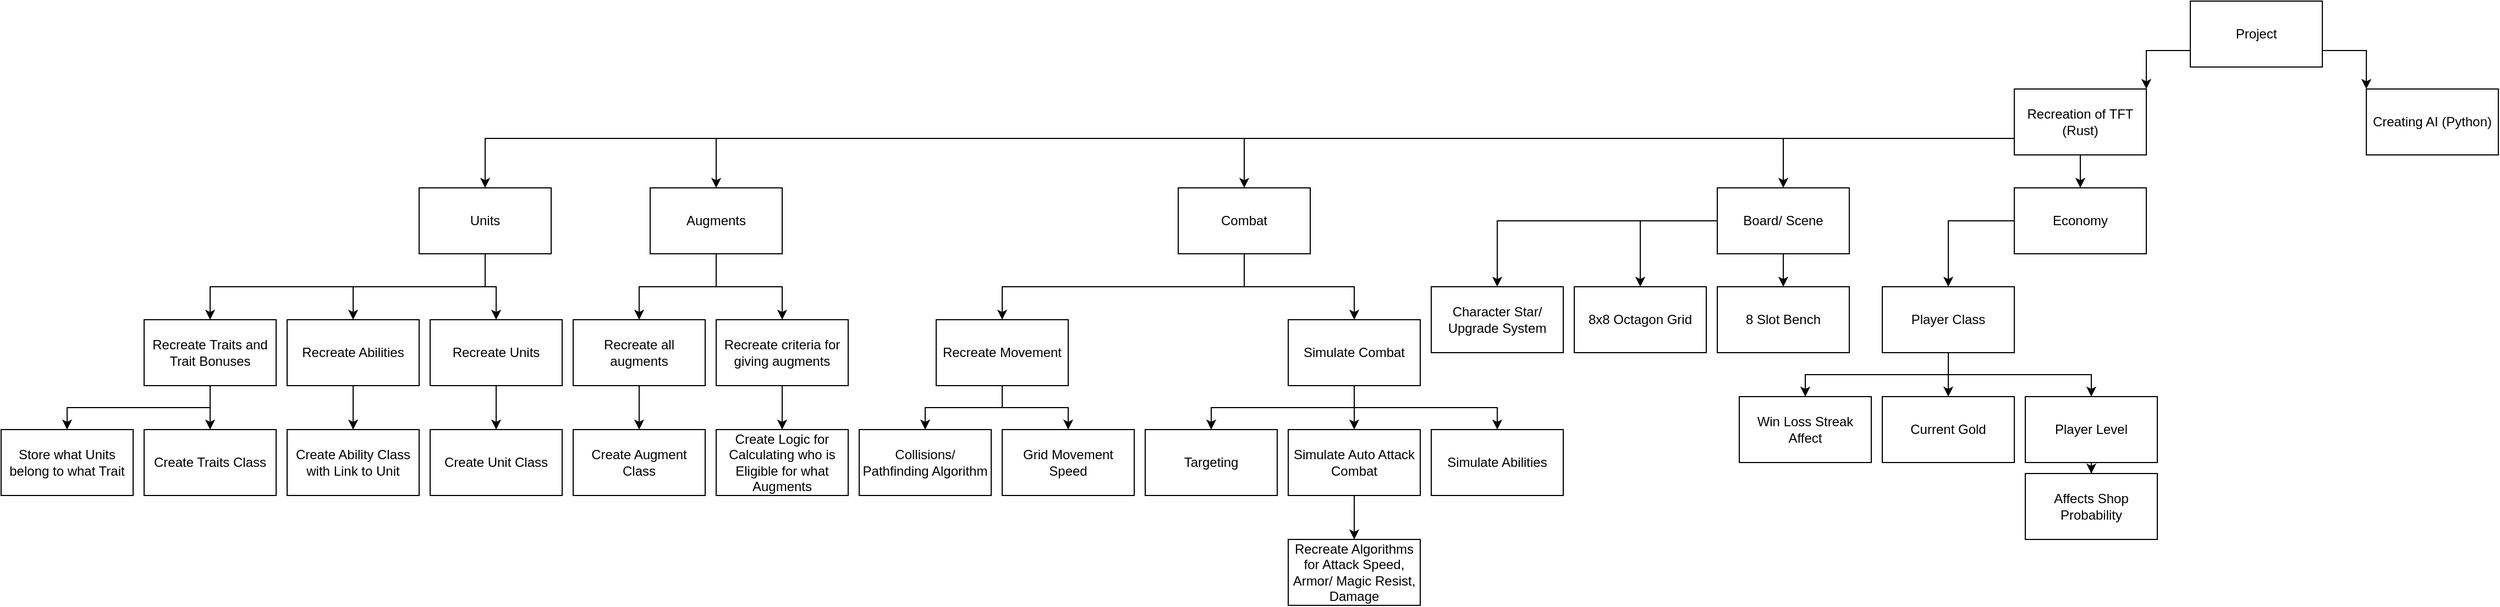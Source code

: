 <mxfile version="17.1.0" type="device"><diagram id="jOm6YOqPkpEPb2IKfZ4k" name="Page-1"><mxGraphModel dx="2875" dy="688" grid="1" gridSize="10" guides="1" tooltips="1" connect="1" arrows="1" fold="1" page="1" pageScale="1" pageWidth="827" pageHeight="1169" math="0" shadow="0"><root><mxCell id="0"/><mxCell id="1" parent="0"/><mxCell id="gsrFwa5ul0Nx-JXfKAHi-8" style="edgeStyle=orthogonalEdgeStyle;rounded=0;orthogonalLoop=1;jettySize=auto;html=1;exitX=1;exitY=0.75;exitDx=0;exitDy=0;entryX=0;entryY=0;entryDx=0;entryDy=0;" parent="1" source="o9gIRReutv49vEWjcmbx-1" target="o9gIRReutv49vEWjcmbx-3" edge="1"><mxGeometry relative="1" as="geometry"/></mxCell><mxCell id="gsrFwa5ul0Nx-JXfKAHi-9" style="edgeStyle=orthogonalEdgeStyle;rounded=0;orthogonalLoop=1;jettySize=auto;html=1;exitX=0;exitY=0.75;exitDx=0;exitDy=0;entryX=1;entryY=0;entryDx=0;entryDy=0;" parent="1" source="o9gIRReutv49vEWjcmbx-1" target="o9gIRReutv49vEWjcmbx-2" edge="1"><mxGeometry relative="1" as="geometry"/></mxCell><mxCell id="o9gIRReutv49vEWjcmbx-1" value="Project" style="rounded=0;whiteSpace=wrap;html=1;" parent="1" vertex="1"><mxGeometry x="340" width="120" height="60" as="geometry"/></mxCell><mxCell id="gsrFwa5ul0Nx-JXfKAHi-10" style="edgeStyle=orthogonalEdgeStyle;rounded=0;orthogonalLoop=1;jettySize=auto;html=1;exitX=0;exitY=0.75;exitDx=0;exitDy=0;" parent="1" source="o9gIRReutv49vEWjcmbx-2" target="gsrFwa5ul0Nx-JXfKAHi-4" edge="1"><mxGeometry relative="1" as="geometry"/></mxCell><mxCell id="gsrFwa5ul0Nx-JXfKAHi-12" style="edgeStyle=orthogonalEdgeStyle;rounded=0;orthogonalLoop=1;jettySize=auto;html=1;exitX=0;exitY=0.75;exitDx=0;exitDy=0;" parent="1" source="o9gIRReutv49vEWjcmbx-2" target="gsrFwa5ul0Nx-JXfKAHi-1" edge="1"><mxGeometry relative="1" as="geometry"/></mxCell><mxCell id="gsrFwa5ul0Nx-JXfKAHi-13" style="edgeStyle=orthogonalEdgeStyle;rounded=0;orthogonalLoop=1;jettySize=auto;html=1;exitX=0;exitY=0.75;exitDx=0;exitDy=0;" parent="1" source="o9gIRReutv49vEWjcmbx-2" target="gsrFwa5ul0Nx-JXfKAHi-3" edge="1"><mxGeometry relative="1" as="geometry"/></mxCell><mxCell id="gsrFwa5ul0Nx-JXfKAHi-14" style="edgeStyle=orthogonalEdgeStyle;rounded=0;orthogonalLoop=1;jettySize=auto;html=1;exitX=0.5;exitY=1;exitDx=0;exitDy=0;entryX=0.5;entryY=0;entryDx=0;entryDy=0;" parent="1" source="o9gIRReutv49vEWjcmbx-2" target="gsrFwa5ul0Nx-JXfKAHi-2" edge="1"><mxGeometry relative="1" as="geometry"/></mxCell><mxCell id="gsrFwa5ul0Nx-JXfKAHi-24" style="edgeStyle=orthogonalEdgeStyle;rounded=0;orthogonalLoop=1;jettySize=auto;html=1;exitX=0;exitY=0.75;exitDx=0;exitDy=0;entryX=0.5;entryY=0;entryDx=0;entryDy=0;" parent="1" source="o9gIRReutv49vEWjcmbx-2" target="gsrFwa5ul0Nx-JXfKAHi-22" edge="1"><mxGeometry relative="1" as="geometry"/></mxCell><mxCell id="o9gIRReutv49vEWjcmbx-2" value="Recreation of TFT (Rust)" style="rounded=0;whiteSpace=wrap;html=1;" parent="1" vertex="1"><mxGeometry x="180" y="80" width="120" height="60" as="geometry"/></mxCell><mxCell id="o9gIRReutv49vEWjcmbx-3" value="Creating AI (Python)" style="rounded=0;whiteSpace=wrap;html=1;" parent="1" vertex="1"><mxGeometry x="500" y="80" width="120" height="60" as="geometry"/></mxCell><mxCell id="K1tFP9-ncB2LjYBUwf4D-19" style="edgeStyle=orthogonalEdgeStyle;rounded=0;orthogonalLoop=1;jettySize=auto;html=1;exitX=0.5;exitY=1;exitDx=0;exitDy=0;" parent="1" source="gsrFwa5ul0Nx-JXfKAHi-1" target="K1tFP9-ncB2LjYBUwf4D-18" edge="1"><mxGeometry relative="1" as="geometry"/></mxCell><mxCell id="K1tFP9-ncB2LjYBUwf4D-21" style="edgeStyle=orthogonalEdgeStyle;rounded=0;orthogonalLoop=1;jettySize=auto;html=1;exitX=0.5;exitY=1;exitDx=0;exitDy=0;" parent="1" source="gsrFwa5ul0Nx-JXfKAHi-1" target="K1tFP9-ncB2LjYBUwf4D-20" edge="1"><mxGeometry relative="1" as="geometry"/></mxCell><mxCell id="gsrFwa5ul0Nx-JXfKAHi-1" value="Combat" style="rounded=0;whiteSpace=wrap;html=1;" parent="1" vertex="1"><mxGeometry x="-580" y="170" width="120" height="60" as="geometry"/></mxCell><mxCell id="Z3DDt8cP2rQ5f9zDz-6H-19" style="edgeStyle=orthogonalEdgeStyle;rounded=0;orthogonalLoop=1;jettySize=auto;html=1;exitX=0;exitY=0.5;exitDx=0;exitDy=0;" edge="1" parent="1" source="gsrFwa5ul0Nx-JXfKAHi-2" target="Z3DDt8cP2rQ5f9zDz-6H-9"><mxGeometry relative="1" as="geometry"/></mxCell><mxCell id="gsrFwa5ul0Nx-JXfKAHi-2" value="Economy" style="rounded=0;whiteSpace=wrap;html=1;" parent="1" vertex="1"><mxGeometry x="180" y="170" width="120" height="60" as="geometry"/></mxCell><mxCell id="Z3DDt8cP2rQ5f9zDz-6H-5" style="edgeStyle=orthogonalEdgeStyle;rounded=0;orthogonalLoop=1;jettySize=auto;html=1;exitX=0.5;exitY=1;exitDx=0;exitDy=0;" edge="1" parent="1" source="gsrFwa5ul0Nx-JXfKAHi-3" target="Z3DDt8cP2rQ5f9zDz-6H-2"><mxGeometry relative="1" as="geometry"/></mxCell><mxCell id="Z3DDt8cP2rQ5f9zDz-6H-7" style="edgeStyle=orthogonalEdgeStyle;rounded=0;orthogonalLoop=1;jettySize=auto;html=1;exitX=0;exitY=0.5;exitDx=0;exitDy=0;entryX=0.5;entryY=0;entryDx=0;entryDy=0;" edge="1" parent="1" source="gsrFwa5ul0Nx-JXfKAHi-3" target="Z3DDt8cP2rQ5f9zDz-6H-1"><mxGeometry relative="1" as="geometry"/></mxCell><mxCell id="Z3DDt8cP2rQ5f9zDz-6H-8" style="edgeStyle=orthogonalEdgeStyle;rounded=0;orthogonalLoop=1;jettySize=auto;html=1;exitX=0;exitY=0.5;exitDx=0;exitDy=0;entryX=0.5;entryY=0;entryDx=0;entryDy=0;" edge="1" parent="1" source="gsrFwa5ul0Nx-JXfKAHi-3" target="Z3DDt8cP2rQ5f9zDz-6H-3"><mxGeometry relative="1" as="geometry"/></mxCell><mxCell id="gsrFwa5ul0Nx-JXfKAHi-3" value="Board/ Scene" style="rounded=0;whiteSpace=wrap;html=1;" parent="1" vertex="1"><mxGeometry x="-90" y="170" width="120" height="60" as="geometry"/></mxCell><mxCell id="gsrFwa5ul0Nx-JXfKAHi-15" style="edgeStyle=orthogonalEdgeStyle;rounded=0;orthogonalLoop=1;jettySize=auto;html=1;exitX=0.5;exitY=1;exitDx=0;exitDy=0;entryX=0.5;entryY=0;entryDx=0;entryDy=0;" parent="1" source="gsrFwa5ul0Nx-JXfKAHi-4" target="gsrFwa5ul0Nx-JXfKAHi-16" edge="1"><mxGeometry relative="1" as="geometry"><mxPoint x="-270" y="280" as="targetPoint"/></mxGeometry></mxCell><mxCell id="gsrFwa5ul0Nx-JXfKAHi-17" style="edgeStyle=orthogonalEdgeStyle;rounded=0;orthogonalLoop=1;jettySize=auto;html=1;entryX=0.5;entryY=0;entryDx=0;entryDy=0;" parent="1" source="gsrFwa5ul0Nx-JXfKAHi-4" target="gsrFwa5ul0Nx-JXfKAHi-18" edge="1"><mxGeometry relative="1" as="geometry"><mxPoint x="-150" y="280" as="targetPoint"/></mxGeometry></mxCell><mxCell id="gsrFwa5ul0Nx-JXfKAHi-4" value="Augments" style="rounded=0;whiteSpace=wrap;html=1;" parent="1" vertex="1"><mxGeometry x="-1060" y="170" width="120" height="60" as="geometry"/></mxCell><mxCell id="K1tFP9-ncB2LjYBUwf4D-14" style="edgeStyle=orthogonalEdgeStyle;rounded=0;orthogonalLoop=1;jettySize=auto;html=1;exitX=0.5;exitY=1;exitDx=0;exitDy=0;" parent="1" source="gsrFwa5ul0Nx-JXfKAHi-16" target="K1tFP9-ncB2LjYBUwf4D-15" edge="1"><mxGeometry relative="1" as="geometry"><mxPoint x="-220" y="370" as="targetPoint"/></mxGeometry></mxCell><mxCell id="gsrFwa5ul0Nx-JXfKAHi-16" value="Recreate all augments" style="rounded=0;whiteSpace=wrap;html=1;" parent="1" vertex="1"><mxGeometry x="-1130" y="290" width="120" height="60" as="geometry"/></mxCell><mxCell id="K1tFP9-ncB2LjYBUwf4D-16" style="edgeStyle=orthogonalEdgeStyle;rounded=0;orthogonalLoop=1;jettySize=auto;html=1;exitX=0.5;exitY=1;exitDx=0;exitDy=0;" parent="1" source="gsrFwa5ul0Nx-JXfKAHi-18" target="K1tFP9-ncB2LjYBUwf4D-17" edge="1"><mxGeometry relative="1" as="geometry"><mxPoint x="-90" y="390" as="targetPoint"/></mxGeometry></mxCell><mxCell id="gsrFwa5ul0Nx-JXfKAHi-18" value="Recreate criteria for giving augments" style="rounded=0;whiteSpace=wrap;html=1;" parent="1" vertex="1"><mxGeometry x="-1000" y="290" width="120" height="60" as="geometry"/></mxCell><mxCell id="gsrFwa5ul0Nx-JXfKAHi-28" style="edgeStyle=orthogonalEdgeStyle;rounded=0;orthogonalLoop=1;jettySize=auto;html=1;exitX=0.5;exitY=1;exitDx=0;exitDy=0;" parent="1" source="gsrFwa5ul0Nx-JXfKAHi-22" target="gsrFwa5ul0Nx-JXfKAHi-27" edge="1"><mxGeometry relative="1" as="geometry"/></mxCell><mxCell id="K1tFP9-ncB2LjYBUwf4D-1" style="edgeStyle=orthogonalEdgeStyle;rounded=0;orthogonalLoop=1;jettySize=auto;html=1;exitX=0.5;exitY=1;exitDx=0;exitDy=0;" parent="1" source="gsrFwa5ul0Nx-JXfKAHi-22" target="gsrFwa5ul0Nx-JXfKAHi-26" edge="1"><mxGeometry relative="1" as="geometry"/></mxCell><mxCell id="K1tFP9-ncB2LjYBUwf4D-2" style="edgeStyle=orthogonalEdgeStyle;rounded=0;orthogonalLoop=1;jettySize=auto;html=1;exitX=0.5;exitY=1;exitDx=0;exitDy=0;entryX=0.5;entryY=0;entryDx=0;entryDy=0;" parent="1" source="gsrFwa5ul0Nx-JXfKAHi-22" target="gsrFwa5ul0Nx-JXfKAHi-25" edge="1"><mxGeometry relative="1" as="geometry"/></mxCell><mxCell id="gsrFwa5ul0Nx-JXfKAHi-22" value="Units" style="rounded=0;whiteSpace=wrap;html=1;" parent="1" vertex="1"><mxGeometry x="-1270" y="170" width="120" height="60" as="geometry"/></mxCell><mxCell id="K1tFP9-ncB2LjYBUwf4D-3" style="edgeStyle=orthogonalEdgeStyle;rounded=0;orthogonalLoop=1;jettySize=auto;html=1;exitX=0.5;exitY=1;exitDx=0;exitDy=0;" parent="1" source="gsrFwa5ul0Nx-JXfKAHi-25" target="K1tFP9-ncB2LjYBUwf4D-4" edge="1"><mxGeometry relative="1" as="geometry"><mxPoint x="-350" y="400" as="targetPoint"/></mxGeometry></mxCell><mxCell id="gsrFwa5ul0Nx-JXfKAHi-25" value="Recreate Units" style="rounded=0;whiteSpace=wrap;html=1;" parent="1" vertex="1"><mxGeometry x="-1260" y="290" width="120" height="60" as="geometry"/></mxCell><mxCell id="K1tFP9-ncB2LjYBUwf4D-5" style="edgeStyle=orthogonalEdgeStyle;rounded=0;orthogonalLoop=1;jettySize=auto;html=1;exitX=0.5;exitY=1;exitDx=0;exitDy=0;" parent="1" source="gsrFwa5ul0Nx-JXfKAHi-26" target="K1tFP9-ncB2LjYBUwf4D-6" edge="1"><mxGeometry relative="1" as="geometry"><mxPoint x="-480" y="370" as="targetPoint"/></mxGeometry></mxCell><mxCell id="gsrFwa5ul0Nx-JXfKAHi-26" value="Recreate Abilities" style="rounded=0;whiteSpace=wrap;html=1;" parent="1" vertex="1"><mxGeometry x="-1390" y="290" width="120" height="60" as="geometry"/></mxCell><mxCell id="K1tFP9-ncB2LjYBUwf4D-10" style="edgeStyle=orthogonalEdgeStyle;rounded=0;orthogonalLoop=1;jettySize=auto;html=1;exitX=0.5;exitY=1;exitDx=0;exitDy=0;" parent="1" source="gsrFwa5ul0Nx-JXfKAHi-27" target="K1tFP9-ncB2LjYBUwf4D-9" edge="1"><mxGeometry relative="1" as="geometry"/></mxCell><mxCell id="K1tFP9-ncB2LjYBUwf4D-36" style="edgeStyle=orthogonalEdgeStyle;rounded=0;orthogonalLoop=1;jettySize=auto;html=1;exitX=0.5;exitY=1;exitDx=0;exitDy=0;" parent="1" source="gsrFwa5ul0Nx-JXfKAHi-27" target="K1tFP9-ncB2LjYBUwf4D-12" edge="1"><mxGeometry relative="1" as="geometry"/></mxCell><mxCell id="gsrFwa5ul0Nx-JXfKAHi-27" value="Recreate Traits and Trait Bonuses" style="rounded=0;whiteSpace=wrap;html=1;" parent="1" vertex="1"><mxGeometry x="-1520" y="290" width="120" height="60" as="geometry"/></mxCell><mxCell id="K1tFP9-ncB2LjYBUwf4D-4" value="Create Unit Class" style="rounded=0;whiteSpace=wrap;html=1;" parent="1" vertex="1"><mxGeometry x="-1260" y="390" width="120" height="60" as="geometry"/></mxCell><mxCell id="K1tFP9-ncB2LjYBUwf4D-6" value="Create Ability Class with Link to Unit" style="rounded=0;whiteSpace=wrap;html=1;" parent="1" vertex="1"><mxGeometry x="-1390" y="390" width="120" height="60" as="geometry"/></mxCell><mxCell id="K1tFP9-ncB2LjYBUwf4D-9" value="Create Traits Class" style="rounded=0;whiteSpace=wrap;html=1;" parent="1" vertex="1"><mxGeometry x="-1520" y="390" width="120" height="60" as="geometry"/></mxCell><mxCell id="K1tFP9-ncB2LjYBUwf4D-12" value="Store what Units belong to what Trait" style="rounded=0;whiteSpace=wrap;html=1;" parent="1" vertex="1"><mxGeometry x="-1650" y="390" width="120" height="60" as="geometry"/></mxCell><mxCell id="K1tFP9-ncB2LjYBUwf4D-15" value="Create Augment Class" style="rounded=0;whiteSpace=wrap;html=1;" parent="1" vertex="1"><mxGeometry x="-1130" y="390" width="120" height="60" as="geometry"/></mxCell><mxCell id="K1tFP9-ncB2LjYBUwf4D-17" value="Create Logic for Calculating who is Eligible for what Augments" style="rounded=0;whiteSpace=wrap;html=1;" parent="1" vertex="1"><mxGeometry x="-1000" y="390" width="120" height="60" as="geometry"/></mxCell><mxCell id="K1tFP9-ncB2LjYBUwf4D-24" style="edgeStyle=orthogonalEdgeStyle;rounded=0;orthogonalLoop=1;jettySize=auto;html=1;" parent="1" source="K1tFP9-ncB2LjYBUwf4D-18" target="K1tFP9-ncB2LjYBUwf4D-25" edge="1"><mxGeometry relative="1" as="geometry"><mxPoint x="-300" y="410" as="targetPoint"/></mxGeometry></mxCell><mxCell id="K1tFP9-ncB2LjYBUwf4D-29" style="edgeStyle=orthogonalEdgeStyle;rounded=0;orthogonalLoop=1;jettySize=auto;html=1;exitX=0.5;exitY=1;exitDx=0;exitDy=0;entryX=0.5;entryY=0;entryDx=0;entryDy=0;" parent="1" source="K1tFP9-ncB2LjYBUwf4D-18" target="K1tFP9-ncB2LjYBUwf4D-28" edge="1"><mxGeometry relative="1" as="geometry"/></mxCell><mxCell id="K1tFP9-ncB2LjYBUwf4D-18" value="Recreate Movement" style="rounded=0;whiteSpace=wrap;html=1;" parent="1" vertex="1"><mxGeometry x="-800" y="290" width="120" height="60" as="geometry"/></mxCell><mxCell id="K1tFP9-ncB2LjYBUwf4D-22" style="edgeStyle=orthogonalEdgeStyle;rounded=0;orthogonalLoop=1;jettySize=auto;html=1;exitX=0.5;exitY=1;exitDx=0;exitDy=0;" parent="1" source="K1tFP9-ncB2LjYBUwf4D-20" target="K1tFP9-ncB2LjYBUwf4D-23" edge="1"><mxGeometry relative="1" as="geometry"><mxPoint x="-130" y="400" as="targetPoint"/></mxGeometry></mxCell><mxCell id="K1tFP9-ncB2LjYBUwf4D-32" style="edgeStyle=orthogonalEdgeStyle;rounded=0;orthogonalLoop=1;jettySize=auto;html=1;exitX=0.5;exitY=1;exitDx=0;exitDy=0;" parent="1" source="K1tFP9-ncB2LjYBUwf4D-20" target="K1tFP9-ncB2LjYBUwf4D-30" edge="1"><mxGeometry relative="1" as="geometry"/></mxCell><mxCell id="K1tFP9-ncB2LjYBUwf4D-33" style="edgeStyle=orthogonalEdgeStyle;rounded=0;orthogonalLoop=1;jettySize=auto;html=1;exitX=0.5;exitY=1;exitDx=0;exitDy=0;entryX=0.5;entryY=0;entryDx=0;entryDy=0;" parent="1" source="K1tFP9-ncB2LjYBUwf4D-20" target="K1tFP9-ncB2LjYBUwf4D-31" edge="1"><mxGeometry relative="1" as="geometry"/></mxCell><mxCell id="K1tFP9-ncB2LjYBUwf4D-20" value="Simulate Combat" style="rounded=0;whiteSpace=wrap;html=1;" parent="1" vertex="1"><mxGeometry x="-480" y="290" width="120" height="60" as="geometry"/></mxCell><mxCell id="K1tFP9-ncB2LjYBUwf4D-23" value="Targeting" style="rounded=0;whiteSpace=wrap;html=1;" parent="1" vertex="1"><mxGeometry x="-610" y="390" width="120" height="60" as="geometry"/></mxCell><mxCell id="K1tFP9-ncB2LjYBUwf4D-25" value="Collisions/ Pathfinding Algorithm" style="rounded=0;whiteSpace=wrap;html=1;" parent="1" vertex="1"><mxGeometry x="-870" y="390" width="120" height="60" as="geometry"/></mxCell><mxCell id="K1tFP9-ncB2LjYBUwf4D-28" value="Grid Movement Speed" style="rounded=0;whiteSpace=wrap;html=1;" parent="1" vertex="1"><mxGeometry x="-740" y="390" width="120" height="60" as="geometry"/></mxCell><mxCell id="K1tFP9-ncB2LjYBUwf4D-34" style="edgeStyle=orthogonalEdgeStyle;rounded=0;orthogonalLoop=1;jettySize=auto;html=1;exitX=0.5;exitY=1;exitDx=0;exitDy=0;" parent="1" source="K1tFP9-ncB2LjYBUwf4D-30" target="K1tFP9-ncB2LjYBUwf4D-35" edge="1"><mxGeometry relative="1" as="geometry"><mxPoint x="70" y="480" as="targetPoint"/></mxGeometry></mxCell><mxCell id="K1tFP9-ncB2LjYBUwf4D-30" value="Simulate Auto Attack Combat" style="rounded=0;whiteSpace=wrap;html=1;" parent="1" vertex="1"><mxGeometry x="-480" y="390" width="120" height="60" as="geometry"/></mxCell><mxCell id="K1tFP9-ncB2LjYBUwf4D-31" value="Simulate Abilities" style="rounded=0;whiteSpace=wrap;html=1;" parent="1" vertex="1"><mxGeometry x="-350" y="390" width="120" height="60" as="geometry"/></mxCell><mxCell id="K1tFP9-ncB2LjYBUwf4D-35" value="Recreate Algorithms for Attack Speed, Armor/ Magic Resist, Damage" style="rounded=0;whiteSpace=wrap;html=1;" parent="1" vertex="1"><mxGeometry x="-480" y="490" width="120" height="60" as="geometry"/></mxCell><mxCell id="Z3DDt8cP2rQ5f9zDz-6H-1" value="8x8 Octagon Grid" style="rounded=0;whiteSpace=wrap;html=1;" vertex="1" parent="1"><mxGeometry x="-220" y="260" width="120" height="60" as="geometry"/></mxCell><mxCell id="Z3DDt8cP2rQ5f9zDz-6H-2" value="8 Slot Bench" style="rounded=0;whiteSpace=wrap;html=1;" vertex="1" parent="1"><mxGeometry x="-90" y="260" width="120" height="60" as="geometry"/></mxCell><mxCell id="Z3DDt8cP2rQ5f9zDz-6H-3" value="Character Star/ Upgrade System" style="rounded=0;whiteSpace=wrap;html=1;" vertex="1" parent="1"><mxGeometry x="-350" y="260" width="120" height="60" as="geometry"/></mxCell><mxCell id="Z3DDt8cP2rQ5f9zDz-6H-14" style="edgeStyle=orthogonalEdgeStyle;rounded=0;orthogonalLoop=1;jettySize=auto;html=1;exitX=0.5;exitY=1;exitDx=0;exitDy=0;" edge="1" parent="1" source="Z3DDt8cP2rQ5f9zDz-6H-9" target="Z3DDt8cP2rQ5f9zDz-6H-11"><mxGeometry relative="1" as="geometry"/></mxCell><mxCell id="Z3DDt8cP2rQ5f9zDz-6H-15" style="edgeStyle=orthogonalEdgeStyle;rounded=0;orthogonalLoop=1;jettySize=auto;html=1;exitX=0.5;exitY=1;exitDx=0;exitDy=0;" edge="1" parent="1" source="Z3DDt8cP2rQ5f9zDz-6H-9" target="Z3DDt8cP2rQ5f9zDz-6H-10"><mxGeometry relative="1" as="geometry"/></mxCell><mxCell id="Z3DDt8cP2rQ5f9zDz-6H-16" style="edgeStyle=orthogonalEdgeStyle;rounded=0;orthogonalLoop=1;jettySize=auto;html=1;exitX=0.5;exitY=1;exitDx=0;exitDy=0;" edge="1" parent="1" source="Z3DDt8cP2rQ5f9zDz-6H-9" target="Z3DDt8cP2rQ5f9zDz-6H-12"><mxGeometry relative="1" as="geometry"/></mxCell><mxCell id="Z3DDt8cP2rQ5f9zDz-6H-9" value="Player Class" style="rounded=0;whiteSpace=wrap;html=1;" vertex="1" parent="1"><mxGeometry x="60" y="260" width="120" height="60" as="geometry"/></mxCell><mxCell id="Z3DDt8cP2rQ5f9zDz-6H-10" value="Current Gold" style="rounded=0;whiteSpace=wrap;html=1;" vertex="1" parent="1"><mxGeometry x="60" y="360" width="120" height="60" as="geometry"/></mxCell><mxCell id="Z3DDt8cP2rQ5f9zDz-6H-11" value="Win Loss Streak Affect" style="rounded=0;whiteSpace=wrap;html=1;" vertex="1" parent="1"><mxGeometry x="-70" y="360" width="120" height="60" as="geometry"/></mxCell><mxCell id="Z3DDt8cP2rQ5f9zDz-6H-17" style="edgeStyle=orthogonalEdgeStyle;rounded=0;orthogonalLoop=1;jettySize=auto;html=1;exitX=0.5;exitY=1;exitDx=0;exitDy=0;" edge="1" parent="1" source="Z3DDt8cP2rQ5f9zDz-6H-12" target="Z3DDt8cP2rQ5f9zDz-6H-13"><mxGeometry relative="1" as="geometry"/></mxCell><mxCell id="Z3DDt8cP2rQ5f9zDz-6H-12" value="Player Level" style="rounded=0;whiteSpace=wrap;html=1;" vertex="1" parent="1"><mxGeometry x="190" y="360" width="120" height="60" as="geometry"/></mxCell><mxCell id="Z3DDt8cP2rQ5f9zDz-6H-13" value="Affects Shop Probability" style="rounded=0;whiteSpace=wrap;html=1;" vertex="1" parent="1"><mxGeometry x="190" y="430" width="120" height="60" as="geometry"/></mxCell></root></mxGraphModel></diagram></mxfile>
